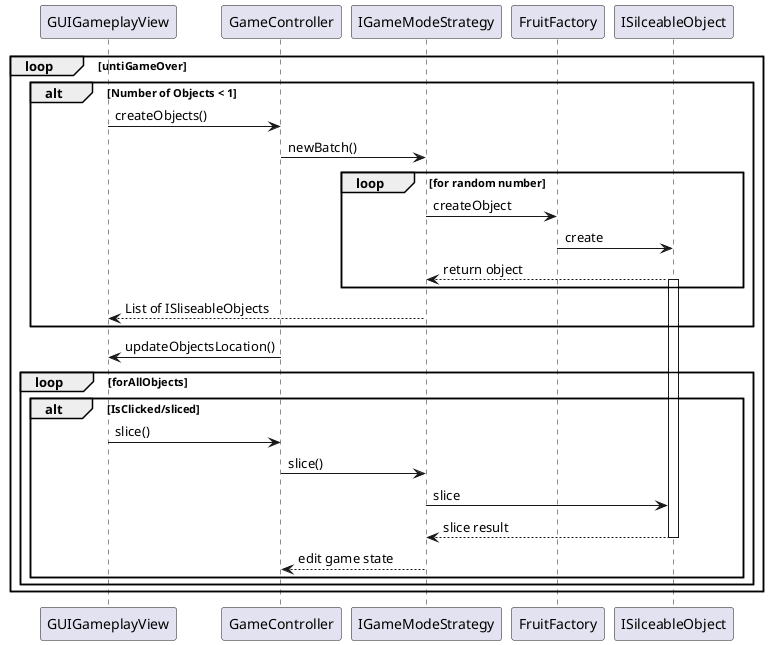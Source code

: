 @startuml





loop untiGameOver



alt Number of Objects < 1
    GUIGameplayView -> GameController: createObjects()
    GameController->IGameModeStrategy: newBatch()

    loop for random number

    IGameModeStrategy -> FruitFactory: createObject
    FruitFactory -> ISilceableObject: create
    ISilceableObject --> IGameModeStrategy: return object
    activate ISilceableObject
    end

    IGameModeStrategy --> GUIGameplayView: List of ISliseableObjects
end

GUIGameplayView <- GameController: updateObjectsLocation()

loop forAllObjects

alt IsClicked/sliced

    GUIGameplayView -> GameController: slice()
    GameController -> IGameModeStrategy: slice()

    IGameModeStrategy -> ISilceableObject: slice



    ISilceableObject --> IGameModeStrategy: slice result

    deactivate ISilceableObject

    IGameModeStrategy --> GameController: edit game state
end




end




end
@enduml